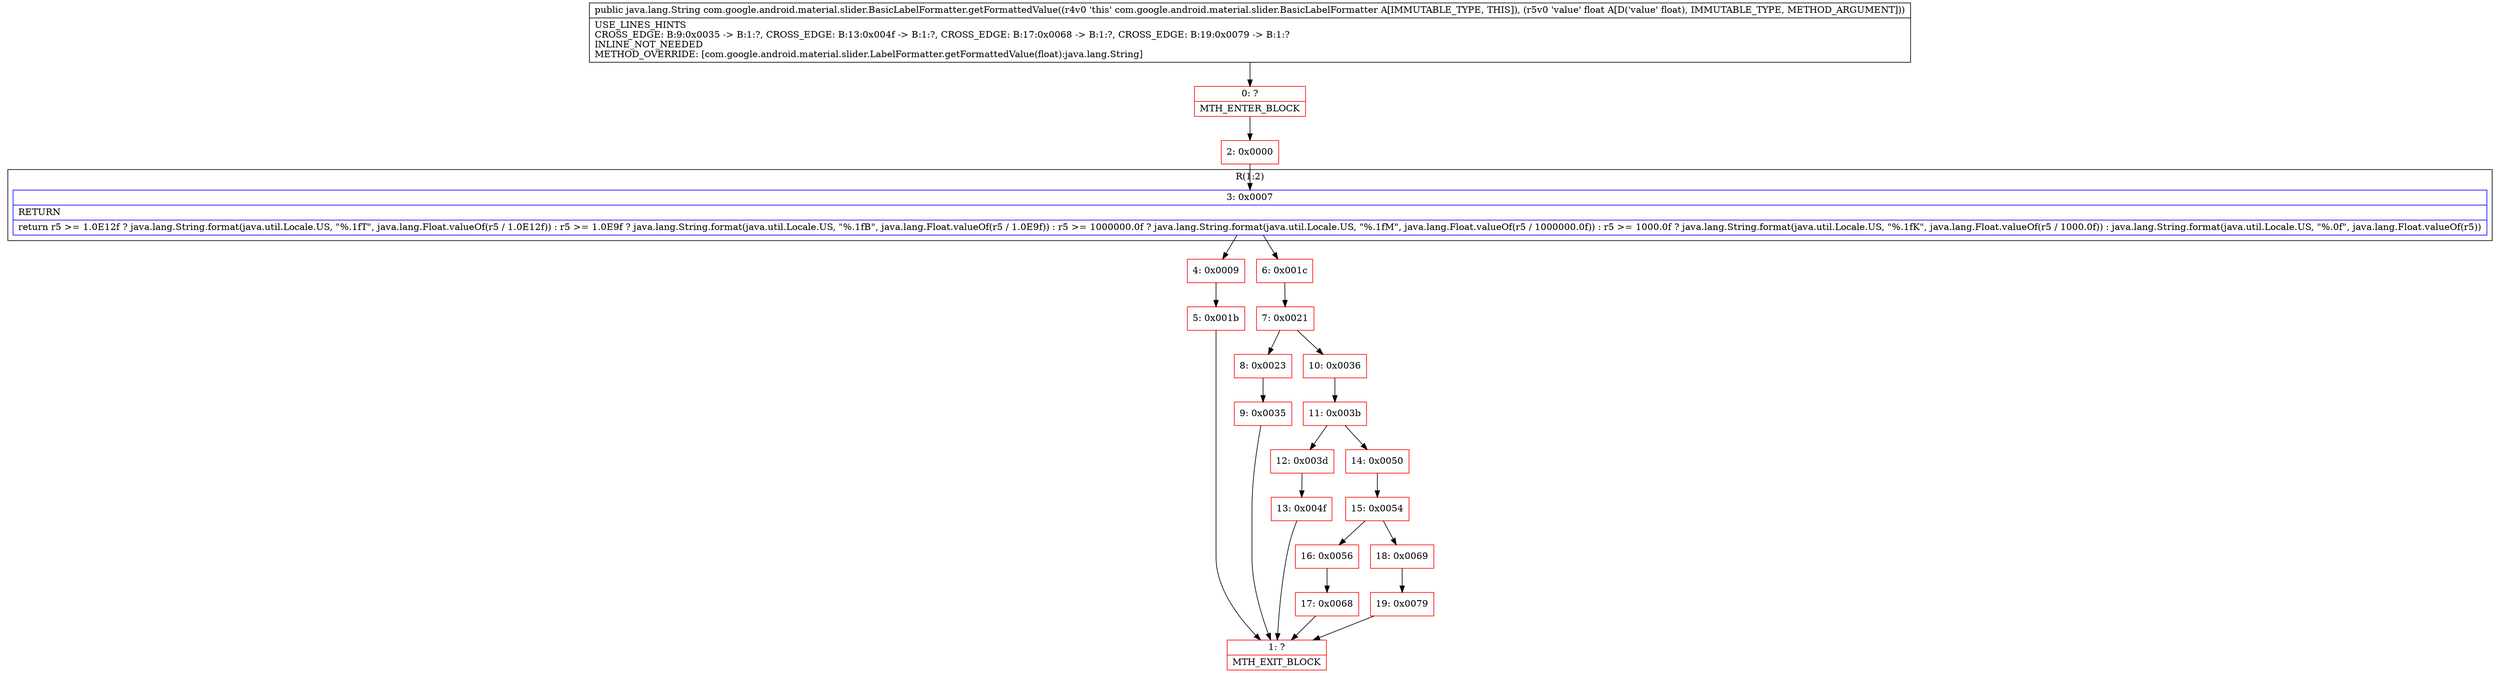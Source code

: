 digraph "CFG forcom.google.android.material.slider.BasicLabelFormatter.getFormattedValue(F)Ljava\/lang\/String;" {
subgraph cluster_Region_1942309505 {
label = "R(1:2)";
node [shape=record,color=blue];
Node_3 [shape=record,label="{3\:\ 0x0007|RETURN\l|return r5 \>= 1.0E12f ? java.lang.String.format(java.util.Locale.US, \"%.1fT\", java.lang.Float.valueOf(r5 \/ 1.0E12f)) : r5 \>= 1.0E9f ? java.lang.String.format(java.util.Locale.US, \"%.1fB\", java.lang.Float.valueOf(r5 \/ 1.0E9f)) : r5 \>= 1000000.0f ? java.lang.String.format(java.util.Locale.US, \"%.1fM\", java.lang.Float.valueOf(r5 \/ 1000000.0f)) : r5 \>= 1000.0f ? java.lang.String.format(java.util.Locale.US, \"%.1fK\", java.lang.Float.valueOf(r5 \/ 1000.0f)) : java.lang.String.format(java.util.Locale.US, \"%.0f\", java.lang.Float.valueOf(r5))\l}"];
}
Node_0 [shape=record,color=red,label="{0\:\ ?|MTH_ENTER_BLOCK\l}"];
Node_2 [shape=record,color=red,label="{2\:\ 0x0000}"];
Node_4 [shape=record,color=red,label="{4\:\ 0x0009}"];
Node_5 [shape=record,color=red,label="{5\:\ 0x001b}"];
Node_1 [shape=record,color=red,label="{1\:\ ?|MTH_EXIT_BLOCK\l}"];
Node_6 [shape=record,color=red,label="{6\:\ 0x001c}"];
Node_7 [shape=record,color=red,label="{7\:\ 0x0021}"];
Node_8 [shape=record,color=red,label="{8\:\ 0x0023}"];
Node_9 [shape=record,color=red,label="{9\:\ 0x0035}"];
Node_10 [shape=record,color=red,label="{10\:\ 0x0036}"];
Node_11 [shape=record,color=red,label="{11\:\ 0x003b}"];
Node_12 [shape=record,color=red,label="{12\:\ 0x003d}"];
Node_13 [shape=record,color=red,label="{13\:\ 0x004f}"];
Node_14 [shape=record,color=red,label="{14\:\ 0x0050}"];
Node_15 [shape=record,color=red,label="{15\:\ 0x0054}"];
Node_16 [shape=record,color=red,label="{16\:\ 0x0056}"];
Node_17 [shape=record,color=red,label="{17\:\ 0x0068}"];
Node_18 [shape=record,color=red,label="{18\:\ 0x0069}"];
Node_19 [shape=record,color=red,label="{19\:\ 0x0079}"];
MethodNode[shape=record,label="{public java.lang.String com.google.android.material.slider.BasicLabelFormatter.getFormattedValue((r4v0 'this' com.google.android.material.slider.BasicLabelFormatter A[IMMUTABLE_TYPE, THIS]), (r5v0 'value' float A[D('value' float), IMMUTABLE_TYPE, METHOD_ARGUMENT]))  | USE_LINES_HINTS\lCROSS_EDGE: B:9:0x0035 \-\> B:1:?, CROSS_EDGE: B:13:0x004f \-\> B:1:?, CROSS_EDGE: B:17:0x0068 \-\> B:1:?, CROSS_EDGE: B:19:0x0079 \-\> B:1:?\lINLINE_NOT_NEEDED\lMETHOD_OVERRIDE: [com.google.android.material.slider.LabelFormatter.getFormattedValue(float):java.lang.String]\l}"];
MethodNode -> Node_0;Node_3 -> Node_4;
Node_3 -> Node_6;
Node_0 -> Node_2;
Node_2 -> Node_3;
Node_4 -> Node_5;
Node_5 -> Node_1;
Node_6 -> Node_7;
Node_7 -> Node_8;
Node_7 -> Node_10;
Node_8 -> Node_9;
Node_9 -> Node_1;
Node_10 -> Node_11;
Node_11 -> Node_12;
Node_11 -> Node_14;
Node_12 -> Node_13;
Node_13 -> Node_1;
Node_14 -> Node_15;
Node_15 -> Node_16;
Node_15 -> Node_18;
Node_16 -> Node_17;
Node_17 -> Node_1;
Node_18 -> Node_19;
Node_19 -> Node_1;
}

